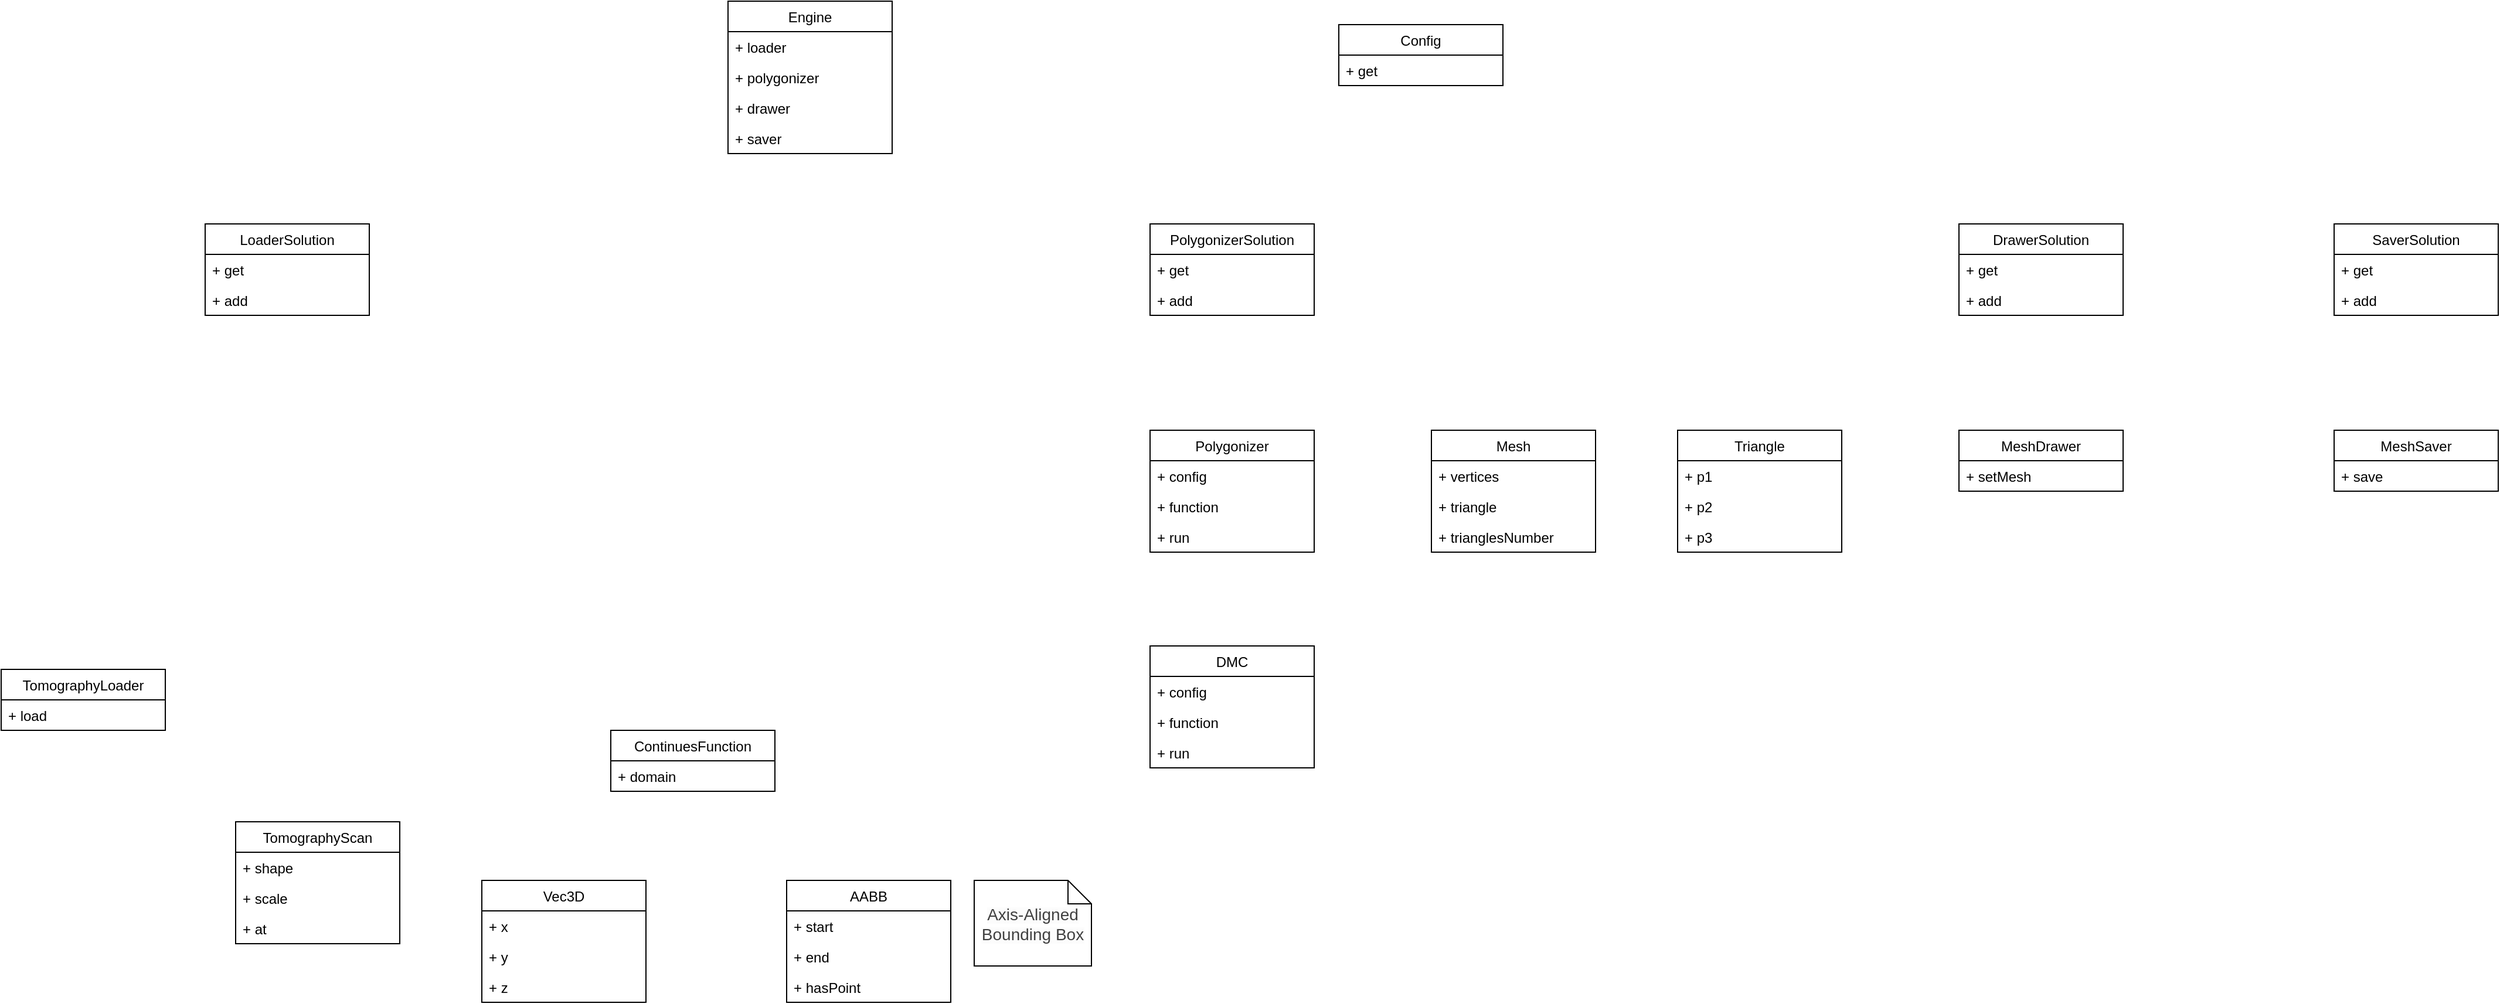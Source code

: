 <mxfile version="15.2.9" type="device"><diagram id="l196f_BCQFcxbyNv5xjx" name="Page-1"><mxGraphModel dx="1734" dy="1927" grid="1" gridSize="10" guides="1" tooltips="1" connect="1" arrows="1" fold="1" page="1" pageScale="1" pageWidth="827" pageHeight="1169" math="0" shadow="0"><root><mxCell id="0"/><mxCell id="1" parent="0"/><mxCell id="hJly8mWDVJK6QSNTWBBA-2" value="TomographyLoader" style="swimlane;fontStyle=0;childLayout=stackLayout;horizontal=1;startSize=26;fillColor=none;horizontalStack=0;resizeParent=1;resizeParentMax=0;resizeLast=0;collapsible=1;marginBottom=0;" vertex="1" parent="1"><mxGeometry x="100" y="420" width="140" height="52" as="geometry"/></mxCell><mxCell id="hJly8mWDVJK6QSNTWBBA-4" value="+ load" style="text;strokeColor=none;fillColor=none;align=left;verticalAlign=top;spacingLeft=4;spacingRight=4;overflow=hidden;rotatable=0;points=[[0,0.5],[1,0.5]];portConstraint=eastwest;" vertex="1" parent="hJly8mWDVJK6QSNTWBBA-2"><mxGeometry y="26" width="140" height="26" as="geometry"/></mxCell><mxCell id="hJly8mWDVJK6QSNTWBBA-7" value="TomographyScan" style="swimlane;fontStyle=0;childLayout=stackLayout;horizontal=1;startSize=26;fillColor=none;horizontalStack=0;resizeParent=1;resizeParentMax=0;resizeLast=0;collapsible=1;marginBottom=0;" vertex="1" parent="1"><mxGeometry x="300" y="550" width="140" height="104" as="geometry"/></mxCell><mxCell id="hJly8mWDVJK6QSNTWBBA-8" value="+ shape" style="text;strokeColor=none;fillColor=none;align=left;verticalAlign=top;spacingLeft=4;spacingRight=4;overflow=hidden;rotatable=0;points=[[0,0.5],[1,0.5]];portConstraint=eastwest;" vertex="1" parent="hJly8mWDVJK6QSNTWBBA-7"><mxGeometry y="26" width="140" height="26" as="geometry"/></mxCell><mxCell id="hJly8mWDVJK6QSNTWBBA-39" value="+ scale" style="text;strokeColor=none;fillColor=none;align=left;verticalAlign=top;spacingLeft=4;spacingRight=4;overflow=hidden;rotatable=0;points=[[0,0.5],[1,0.5]];portConstraint=eastwest;" vertex="1" parent="hJly8mWDVJK6QSNTWBBA-7"><mxGeometry y="52" width="140" height="26" as="geometry"/></mxCell><mxCell id="hJly8mWDVJK6QSNTWBBA-37" value="+ at" style="text;strokeColor=none;fillColor=none;align=left;verticalAlign=top;spacingLeft=4;spacingRight=4;overflow=hidden;rotatable=0;points=[[0,0.5],[1,0.5]];portConstraint=eastwest;" vertex="1" parent="hJly8mWDVJK6QSNTWBBA-7"><mxGeometry y="78" width="140" height="26" as="geometry"/></mxCell><mxCell id="hJly8mWDVJK6QSNTWBBA-11" value="ContinuesFunction" style="swimlane;fontStyle=0;childLayout=stackLayout;horizontal=1;startSize=26;fillColor=none;horizontalStack=0;resizeParent=1;resizeParentMax=0;resizeLast=0;collapsible=1;marginBottom=0;" vertex="1" parent="1"><mxGeometry x="620" y="472" width="140" height="52" as="geometry"><mxRectangle x="580" y="420" width="90" height="26" as="alternateBounds"/></mxGeometry></mxCell><mxCell id="hJly8mWDVJK6QSNTWBBA-12" value="+ domain" style="text;strokeColor=none;fillColor=none;align=left;verticalAlign=top;spacingLeft=4;spacingRight=4;overflow=hidden;rotatable=0;points=[[0,0.5],[1,0.5]];portConstraint=eastwest;" vertex="1" parent="hJly8mWDVJK6QSNTWBBA-11"><mxGeometry y="26" width="140" height="26" as="geometry"/></mxCell><mxCell id="hJly8mWDVJK6QSNTWBBA-15" value="DMC" style="swimlane;fontStyle=0;childLayout=stackLayout;horizontal=1;startSize=26;fillColor=none;horizontalStack=0;resizeParent=1;resizeParentMax=0;resizeLast=0;collapsible=1;marginBottom=0;" vertex="1" parent="1"><mxGeometry x="1080" y="400" width="140" height="104" as="geometry"/></mxCell><mxCell id="hJly8mWDVJK6QSNTWBBA-16" value="+ config" style="text;strokeColor=none;fillColor=none;align=left;verticalAlign=top;spacingLeft=4;spacingRight=4;overflow=hidden;rotatable=0;points=[[0,0.5],[1,0.5]];portConstraint=eastwest;" vertex="1" parent="hJly8mWDVJK6QSNTWBBA-15"><mxGeometry y="26" width="140" height="26" as="geometry"/></mxCell><mxCell id="hJly8mWDVJK6QSNTWBBA-18" value="+ function" style="text;strokeColor=none;fillColor=none;align=left;verticalAlign=top;spacingLeft=4;spacingRight=4;overflow=hidden;rotatable=0;points=[[0,0.5],[1,0.5]];portConstraint=eastwest;" vertex="1" parent="hJly8mWDVJK6QSNTWBBA-15"><mxGeometry y="52" width="140" height="26" as="geometry"/></mxCell><mxCell id="hJly8mWDVJK6QSNTWBBA-54" value="+ run" style="text;strokeColor=none;fillColor=none;align=left;verticalAlign=top;spacingLeft=4;spacingRight=4;overflow=hidden;rotatable=0;points=[[0,0.5],[1,0.5]];portConstraint=eastwest;" vertex="1" parent="hJly8mWDVJK6QSNTWBBA-15"><mxGeometry y="78" width="140" height="26" as="geometry"/></mxCell><mxCell id="hJly8mWDVJK6QSNTWBBA-19" value="Mesh" style="swimlane;fontStyle=0;childLayout=stackLayout;horizontal=1;startSize=26;fillColor=none;horizontalStack=0;resizeParent=1;resizeParentMax=0;resizeLast=0;collapsible=1;marginBottom=0;" vertex="1" parent="1"><mxGeometry x="1320" y="216" width="140" height="104" as="geometry"/></mxCell><mxCell id="hJly8mWDVJK6QSNTWBBA-22" value="+ vertices" style="text;strokeColor=none;fillColor=none;align=left;verticalAlign=top;spacingLeft=4;spacingRight=4;overflow=hidden;rotatable=0;points=[[0,0.5],[1,0.5]];portConstraint=eastwest;" vertex="1" parent="hJly8mWDVJK6QSNTWBBA-19"><mxGeometry y="26" width="140" height="26" as="geometry"/></mxCell><mxCell id="hJly8mWDVJK6QSNTWBBA-67" value="+ triangle" style="text;strokeColor=none;fillColor=none;align=left;verticalAlign=top;spacingLeft=4;spacingRight=4;overflow=hidden;rotatable=0;points=[[0,0.5],[1,0.5]];portConstraint=eastwest;" vertex="1" parent="hJly8mWDVJK6QSNTWBBA-19"><mxGeometry y="52" width="140" height="26" as="geometry"/></mxCell><mxCell id="hJly8mWDVJK6QSNTWBBA-66" value="+ trianglesNumber" style="text;strokeColor=none;fillColor=none;align=left;verticalAlign=top;spacingLeft=4;spacingRight=4;overflow=hidden;rotatable=0;points=[[0,0.5],[1,0.5]];portConstraint=eastwest;" vertex="1" parent="hJly8mWDVJK6QSNTWBBA-19"><mxGeometry y="78" width="140" height="26" as="geometry"/></mxCell><mxCell id="hJly8mWDVJK6QSNTWBBA-23" value="MeshSaver" style="swimlane;fontStyle=0;childLayout=stackLayout;horizontal=1;startSize=26;fillColor=none;horizontalStack=0;resizeParent=1;resizeParentMax=0;resizeLast=0;collapsible=1;marginBottom=0;" vertex="1" parent="1"><mxGeometry x="2090" y="216" width="140" height="52" as="geometry"/></mxCell><mxCell id="hJly8mWDVJK6QSNTWBBA-24" value="+ save" style="text;strokeColor=none;fillColor=none;align=left;verticalAlign=top;spacingLeft=4;spacingRight=4;overflow=hidden;rotatable=0;points=[[0,0.5],[1,0.5]];portConstraint=eastwest;" vertex="1" parent="hJly8mWDVJK6QSNTWBBA-23"><mxGeometry y="26" width="140" height="26" as="geometry"/></mxCell><mxCell id="hJly8mWDVJK6QSNTWBBA-27" value="MeshDrawer" style="swimlane;fontStyle=0;childLayout=stackLayout;horizontal=1;startSize=26;fillColor=none;horizontalStack=0;resizeParent=1;resizeParentMax=0;resizeLast=0;collapsible=1;marginBottom=0;" vertex="1" parent="1"><mxGeometry x="1770" y="216" width="140" height="52" as="geometry"/></mxCell><mxCell id="hJly8mWDVJK6QSNTWBBA-28" value="+ setMesh" style="text;strokeColor=none;fillColor=none;align=left;verticalAlign=top;spacingLeft=4;spacingRight=4;overflow=hidden;rotatable=0;points=[[0,0.5],[1,0.5]];portConstraint=eastwest;" vertex="1" parent="hJly8mWDVJK6QSNTWBBA-27"><mxGeometry y="26" width="140" height="26" as="geometry"/></mxCell><mxCell id="hJly8mWDVJK6QSNTWBBA-32" value="Vec3D" style="swimlane;fontStyle=0;childLayout=stackLayout;horizontal=1;startSize=26;fillColor=none;horizontalStack=0;resizeParent=1;resizeParentMax=0;resizeLast=0;collapsible=1;marginBottom=0;" vertex="1" parent="1"><mxGeometry x="510" y="600" width="140" height="104" as="geometry"/></mxCell><mxCell id="hJly8mWDVJK6QSNTWBBA-33" value="+ x" style="text;strokeColor=none;fillColor=none;align=left;verticalAlign=top;spacingLeft=4;spacingRight=4;overflow=hidden;rotatable=0;points=[[0,0.5],[1,0.5]];portConstraint=eastwest;" vertex="1" parent="hJly8mWDVJK6QSNTWBBA-32"><mxGeometry y="26" width="140" height="26" as="geometry"/></mxCell><mxCell id="hJly8mWDVJK6QSNTWBBA-34" value="+ y" style="text;strokeColor=none;fillColor=none;align=left;verticalAlign=top;spacingLeft=4;spacingRight=4;overflow=hidden;rotatable=0;points=[[0,0.5],[1,0.5]];portConstraint=eastwest;" vertex="1" parent="hJly8mWDVJK6QSNTWBBA-32"><mxGeometry y="52" width="140" height="26" as="geometry"/></mxCell><mxCell id="hJly8mWDVJK6QSNTWBBA-35" value="+ z" style="text;strokeColor=none;fillColor=none;align=left;verticalAlign=top;spacingLeft=4;spacingRight=4;overflow=hidden;rotatable=0;points=[[0,0.5],[1,0.5]];portConstraint=eastwest;" vertex="1" parent="hJly8mWDVJK6QSNTWBBA-32"><mxGeometry y="78" width="140" height="26" as="geometry"/></mxCell><mxCell id="hJly8mWDVJK6QSNTWBBA-41" value="AABB" style="swimlane;fontStyle=0;childLayout=stackLayout;horizontal=1;startSize=26;fillColor=none;horizontalStack=0;resizeParent=1;resizeParentMax=0;resizeLast=0;collapsible=1;marginBottom=0;" vertex="1" parent="1"><mxGeometry x="770" y="600" width="140" height="104" as="geometry"/></mxCell><mxCell id="hJly8mWDVJK6QSNTWBBA-42" value="+ start" style="text;strokeColor=none;fillColor=none;align=left;verticalAlign=top;spacingLeft=4;spacingRight=4;overflow=hidden;rotatable=0;points=[[0,0.5],[1,0.5]];portConstraint=eastwest;" vertex="1" parent="hJly8mWDVJK6QSNTWBBA-41"><mxGeometry y="26" width="140" height="26" as="geometry"/></mxCell><mxCell id="hJly8mWDVJK6QSNTWBBA-43" value="+ end" style="text;strokeColor=none;fillColor=none;align=left;verticalAlign=top;spacingLeft=4;spacingRight=4;overflow=hidden;rotatable=0;points=[[0,0.5],[1,0.5]];portConstraint=eastwest;" vertex="1" parent="hJly8mWDVJK6QSNTWBBA-41"><mxGeometry y="52" width="140" height="26" as="geometry"/></mxCell><mxCell id="hJly8mWDVJK6QSNTWBBA-45" value="+ hasPoint" style="text;strokeColor=none;fillColor=none;align=left;verticalAlign=top;spacingLeft=4;spacingRight=4;overflow=hidden;rotatable=0;points=[[0,0.5],[1,0.5]];portConstraint=eastwest;" vertex="1" parent="hJly8mWDVJK6QSNTWBBA-41"><mxGeometry y="78" width="140" height="26" as="geometry"/></mxCell><mxCell id="hJly8mWDVJK6QSNTWBBA-46" value="&lt;span style=&quot;color: rgb(64 , 64 , 64) ; background-color: rgb(252 , 252 , 252)&quot;&gt;&lt;font style=&quot;font-size: 14px&quot;&gt;Axis-Aligned Bounding Box&lt;/font&gt;&lt;/span&gt;" style="shape=note;size=20;whiteSpace=wrap;html=1;" vertex="1" parent="1"><mxGeometry x="930" y="600" width="100" height="73" as="geometry"/></mxCell><mxCell id="hJly8mWDVJK6QSNTWBBA-51" value="Config" style="swimlane;fontStyle=0;childLayout=stackLayout;horizontal=1;startSize=26;fillColor=none;horizontalStack=0;resizeParent=1;resizeParentMax=0;resizeLast=0;collapsible=1;marginBottom=0;" vertex="1" parent="1"><mxGeometry x="1241" y="-130" width="140" height="52" as="geometry"><mxRectangle x="1110" y="388" width="90" height="26" as="alternateBounds"/></mxGeometry></mxCell><mxCell id="hJly8mWDVJK6QSNTWBBA-56" value="+ get" style="text;strokeColor=none;fillColor=none;align=left;verticalAlign=top;spacingLeft=4;spacingRight=4;overflow=hidden;rotatable=0;points=[[0,0.5],[1,0.5]];portConstraint=eastwest;" vertex="1" parent="hJly8mWDVJK6QSNTWBBA-51"><mxGeometry y="26" width="140" height="26" as="geometry"/></mxCell><mxCell id="hJly8mWDVJK6QSNTWBBA-57" value="Polygonizer" style="swimlane;fontStyle=0;childLayout=stackLayout;horizontal=1;startSize=26;fillColor=none;horizontalStack=0;resizeParent=1;resizeParentMax=0;resizeLast=0;collapsible=1;marginBottom=0;" vertex="1" parent="1"><mxGeometry x="1080" y="216" width="140" height="104" as="geometry"/></mxCell><mxCell id="hJly8mWDVJK6QSNTWBBA-60" value="+ config" style="text;strokeColor=none;fillColor=none;align=left;verticalAlign=top;spacingLeft=4;spacingRight=4;overflow=hidden;rotatable=0;points=[[0,0.5],[1,0.5]];portConstraint=eastwest;" vertex="1" parent="hJly8mWDVJK6QSNTWBBA-57"><mxGeometry y="26" width="140" height="26" as="geometry"/></mxCell><mxCell id="hJly8mWDVJK6QSNTWBBA-58" value="+ function" style="text;strokeColor=none;fillColor=none;align=left;verticalAlign=top;spacingLeft=4;spacingRight=4;overflow=hidden;rotatable=0;points=[[0,0.5],[1,0.5]];portConstraint=eastwest;" vertex="1" parent="hJly8mWDVJK6QSNTWBBA-57"><mxGeometry y="52" width="140" height="26" as="geometry"/></mxCell><mxCell id="hJly8mWDVJK6QSNTWBBA-59" value="+ run" style="text;strokeColor=none;fillColor=none;align=left;verticalAlign=top;spacingLeft=4;spacingRight=4;overflow=hidden;rotatable=0;points=[[0,0.5],[1,0.5]];portConstraint=eastwest;" vertex="1" parent="hJly8mWDVJK6QSNTWBBA-57"><mxGeometry y="78" width="140" height="26" as="geometry"/></mxCell><mxCell id="hJly8mWDVJK6QSNTWBBA-62" value="Triangle" style="swimlane;fontStyle=0;childLayout=stackLayout;horizontal=1;startSize=26;fillColor=none;horizontalStack=0;resizeParent=1;resizeParentMax=0;resizeLast=0;collapsible=1;marginBottom=0;" vertex="1" parent="1"><mxGeometry x="1530" y="216" width="140" height="104" as="geometry"/></mxCell><mxCell id="hJly8mWDVJK6QSNTWBBA-64" value="+ p1" style="text;strokeColor=none;fillColor=none;align=left;verticalAlign=top;spacingLeft=4;spacingRight=4;overflow=hidden;rotatable=0;points=[[0,0.5],[1,0.5]];portConstraint=eastwest;" vertex="1" parent="hJly8mWDVJK6QSNTWBBA-62"><mxGeometry y="26" width="140" height="26" as="geometry"/></mxCell><mxCell id="hJly8mWDVJK6QSNTWBBA-68" value="+ p2" style="text;strokeColor=none;fillColor=none;align=left;verticalAlign=top;spacingLeft=4;spacingRight=4;overflow=hidden;rotatable=0;points=[[0,0.5],[1,0.5]];portConstraint=eastwest;" vertex="1" parent="hJly8mWDVJK6QSNTWBBA-62"><mxGeometry y="52" width="140" height="26" as="geometry"/></mxCell><mxCell id="hJly8mWDVJK6QSNTWBBA-69" value="+ p3" style="text;strokeColor=none;fillColor=none;align=left;verticalAlign=top;spacingLeft=4;spacingRight=4;overflow=hidden;rotatable=0;points=[[0,0.5],[1,0.5]];portConstraint=eastwest;" vertex="1" parent="hJly8mWDVJK6QSNTWBBA-62"><mxGeometry y="78" width="140" height="26" as="geometry"/></mxCell><mxCell id="hJly8mWDVJK6QSNTWBBA-70" value="Engine" style="swimlane;fontStyle=0;childLayout=stackLayout;horizontal=1;startSize=26;fillColor=none;horizontalStack=0;resizeParent=1;resizeParentMax=0;resizeLast=0;collapsible=1;marginBottom=0;" vertex="1" parent="1"><mxGeometry x="720" y="-150" width="140" height="130" as="geometry"/></mxCell><mxCell id="hJly8mWDVJK6QSNTWBBA-71" value="+ loader" style="text;strokeColor=none;fillColor=none;align=left;verticalAlign=top;spacingLeft=4;spacingRight=4;overflow=hidden;rotatable=0;points=[[0,0.5],[1,0.5]];portConstraint=eastwest;" vertex="1" parent="hJly8mWDVJK6QSNTWBBA-70"><mxGeometry y="26" width="140" height="26" as="geometry"/></mxCell><mxCell id="hJly8mWDVJK6QSNTWBBA-72" value="+ polygonizer" style="text;strokeColor=none;fillColor=none;align=left;verticalAlign=top;spacingLeft=4;spacingRight=4;overflow=hidden;rotatable=0;points=[[0,0.5],[1,0.5]];portConstraint=eastwest;" vertex="1" parent="hJly8mWDVJK6QSNTWBBA-70"><mxGeometry y="52" width="140" height="26" as="geometry"/></mxCell><mxCell id="hJly8mWDVJK6QSNTWBBA-73" value="+ drawer" style="text;strokeColor=none;fillColor=none;align=left;verticalAlign=top;spacingLeft=4;spacingRight=4;overflow=hidden;rotatable=0;points=[[0,0.5],[1,0.5]];portConstraint=eastwest;" vertex="1" parent="hJly8mWDVJK6QSNTWBBA-70"><mxGeometry y="78" width="140" height="26" as="geometry"/></mxCell><mxCell id="hJly8mWDVJK6QSNTWBBA-74" value="+ saver" style="text;strokeColor=none;fillColor=none;align=left;verticalAlign=top;spacingLeft=4;spacingRight=4;overflow=hidden;rotatable=0;points=[[0,0.5],[1,0.5]];portConstraint=eastwest;" vertex="1" parent="hJly8mWDVJK6QSNTWBBA-70"><mxGeometry y="104" width="140" height="26" as="geometry"/></mxCell><mxCell id="hJly8mWDVJK6QSNTWBBA-76" value="LoaderSolution" style="swimlane;fontStyle=0;childLayout=stackLayout;horizontal=1;startSize=26;fillColor=none;horizontalStack=0;resizeParent=1;resizeParentMax=0;resizeLast=0;collapsible=1;marginBottom=0;" vertex="1" parent="1"><mxGeometry x="274" y="40" width="140" height="78" as="geometry"/></mxCell><mxCell id="hJly8mWDVJK6QSNTWBBA-77" value="+ get" style="text;strokeColor=none;fillColor=none;align=left;verticalAlign=top;spacingLeft=4;spacingRight=4;overflow=hidden;rotatable=0;points=[[0,0.5],[1,0.5]];portConstraint=eastwest;" vertex="1" parent="hJly8mWDVJK6QSNTWBBA-76"><mxGeometry y="26" width="140" height="26" as="geometry"/></mxCell><mxCell id="hJly8mWDVJK6QSNTWBBA-78" value="+ add" style="text;strokeColor=none;fillColor=none;align=left;verticalAlign=top;spacingLeft=4;spacingRight=4;overflow=hidden;rotatable=0;points=[[0,0.5],[1,0.5]];portConstraint=eastwest;" vertex="1" parent="hJly8mWDVJK6QSNTWBBA-76"><mxGeometry y="52" width="140" height="26" as="geometry"/></mxCell><mxCell id="hJly8mWDVJK6QSNTWBBA-80" value="PolygonizerSolution" style="swimlane;fontStyle=0;childLayout=stackLayout;horizontal=1;startSize=26;fillColor=none;horizontalStack=0;resizeParent=1;resizeParentMax=0;resizeLast=0;collapsible=1;marginBottom=0;" vertex="1" parent="1"><mxGeometry x="1080" y="40" width="140" height="78" as="geometry"/></mxCell><mxCell id="hJly8mWDVJK6QSNTWBBA-81" value="+ get" style="text;strokeColor=none;fillColor=none;align=left;verticalAlign=top;spacingLeft=4;spacingRight=4;overflow=hidden;rotatable=0;points=[[0,0.5],[1,0.5]];portConstraint=eastwest;" vertex="1" parent="hJly8mWDVJK6QSNTWBBA-80"><mxGeometry y="26" width="140" height="26" as="geometry"/></mxCell><mxCell id="hJly8mWDVJK6QSNTWBBA-82" value="+ add" style="text;strokeColor=none;fillColor=none;align=left;verticalAlign=top;spacingLeft=4;spacingRight=4;overflow=hidden;rotatable=0;points=[[0,0.5],[1,0.5]];portConstraint=eastwest;" vertex="1" parent="hJly8mWDVJK6QSNTWBBA-80"><mxGeometry y="52" width="140" height="26" as="geometry"/></mxCell><mxCell id="hJly8mWDVJK6QSNTWBBA-83" value="SaverSolution" style="swimlane;fontStyle=0;childLayout=stackLayout;horizontal=1;startSize=26;fillColor=none;horizontalStack=0;resizeParent=1;resizeParentMax=0;resizeLast=0;collapsible=1;marginBottom=0;" vertex="1" parent="1"><mxGeometry x="2090" y="40" width="140" height="78" as="geometry"/></mxCell><mxCell id="hJly8mWDVJK6QSNTWBBA-84" value="+ get" style="text;strokeColor=none;fillColor=none;align=left;verticalAlign=top;spacingLeft=4;spacingRight=4;overflow=hidden;rotatable=0;points=[[0,0.5],[1,0.5]];portConstraint=eastwest;" vertex="1" parent="hJly8mWDVJK6QSNTWBBA-83"><mxGeometry y="26" width="140" height="26" as="geometry"/></mxCell><mxCell id="hJly8mWDVJK6QSNTWBBA-85" value="+ add" style="text;strokeColor=none;fillColor=none;align=left;verticalAlign=top;spacingLeft=4;spacingRight=4;overflow=hidden;rotatable=0;points=[[0,0.5],[1,0.5]];portConstraint=eastwest;" vertex="1" parent="hJly8mWDVJK6QSNTWBBA-83"><mxGeometry y="52" width="140" height="26" as="geometry"/></mxCell><mxCell id="hJly8mWDVJK6QSNTWBBA-86" value="DrawerSolution" style="swimlane;fontStyle=0;childLayout=stackLayout;horizontal=1;startSize=26;fillColor=none;horizontalStack=0;resizeParent=1;resizeParentMax=0;resizeLast=0;collapsible=1;marginBottom=0;" vertex="1" parent="1"><mxGeometry x="1770" y="40" width="140" height="78" as="geometry"/></mxCell><mxCell id="hJly8mWDVJK6QSNTWBBA-87" value="+ get" style="text;strokeColor=none;fillColor=none;align=left;verticalAlign=top;spacingLeft=4;spacingRight=4;overflow=hidden;rotatable=0;points=[[0,0.5],[1,0.5]];portConstraint=eastwest;" vertex="1" parent="hJly8mWDVJK6QSNTWBBA-86"><mxGeometry y="26" width="140" height="26" as="geometry"/></mxCell><mxCell id="hJly8mWDVJK6QSNTWBBA-88" value="+ add" style="text;strokeColor=none;fillColor=none;align=left;verticalAlign=top;spacingLeft=4;spacingRight=4;overflow=hidden;rotatable=0;points=[[0,0.5],[1,0.5]];portConstraint=eastwest;" vertex="1" parent="hJly8mWDVJK6QSNTWBBA-86"><mxGeometry y="52" width="140" height="26" as="geometry"/></mxCell></root></mxGraphModel></diagram></mxfile>
